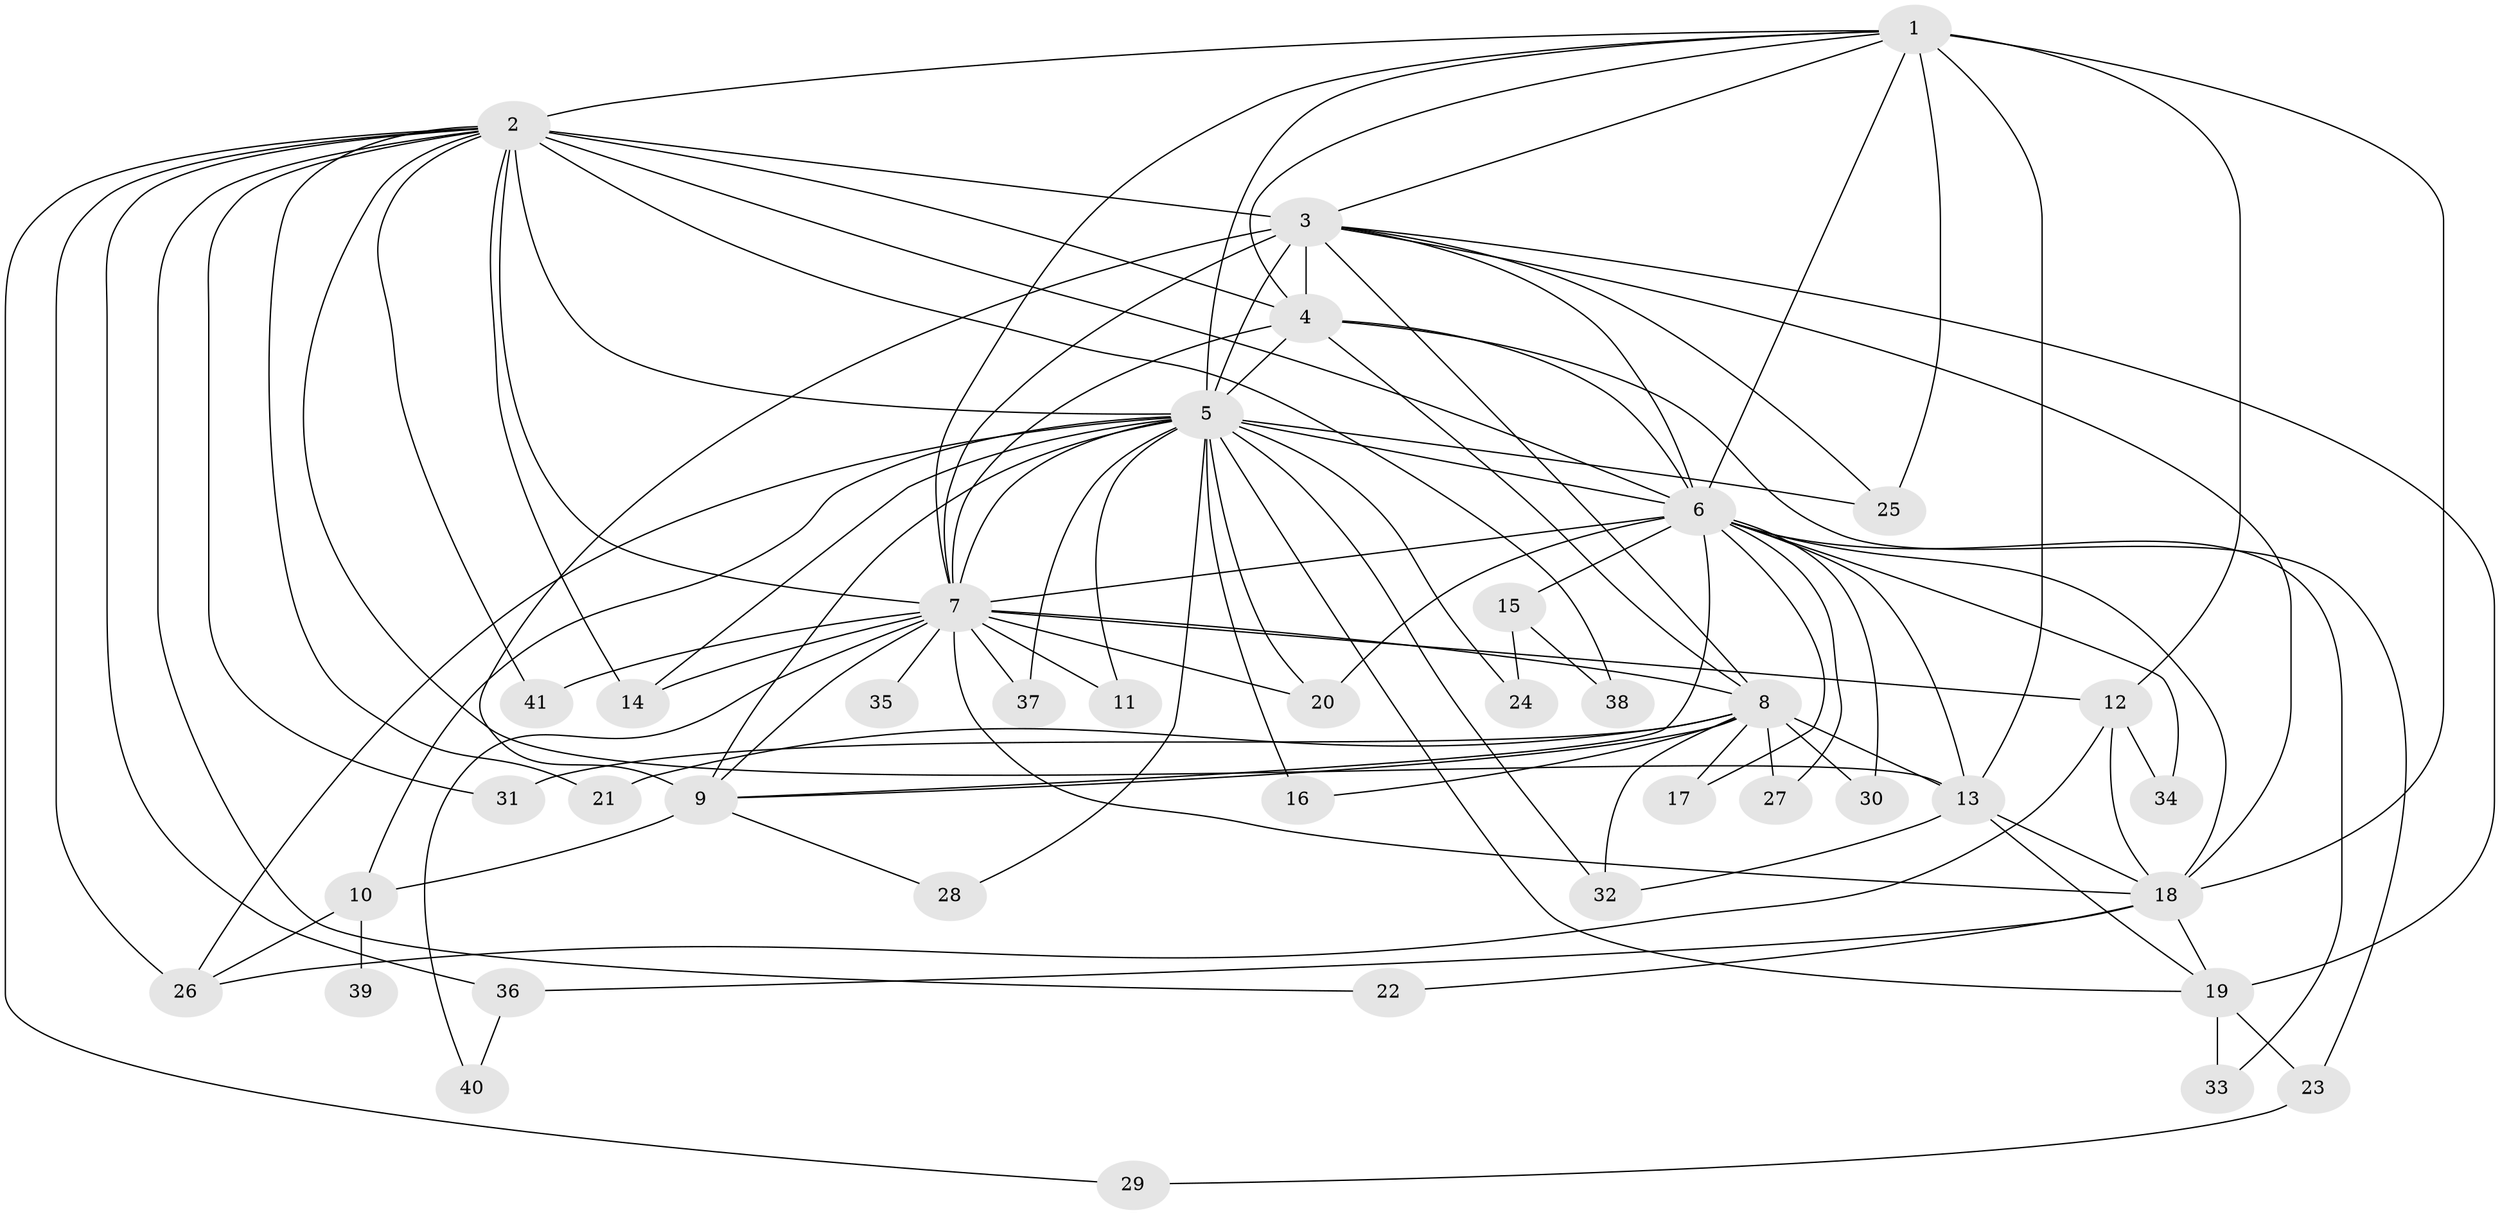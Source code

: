 // original degree distribution, {20: 0.012195121951219513, 21: 0.036585365853658534, 22: 0.012195121951219513, 12: 0.024390243902439025, 24: 0.012195121951219513, 11: 0.012195121951219513, 23: 0.012195121951219513, 2: 0.573170731707317, 3: 0.17073170731707318, 6: 0.012195121951219513, 4: 0.08536585365853659, 8: 0.024390243902439025, 5: 0.012195121951219513}
// Generated by graph-tools (version 1.1) at 2025/34/03/09/25 02:34:38]
// undirected, 41 vertices, 104 edges
graph export_dot {
graph [start="1"]
  node [color=gray90,style=filled];
  1;
  2;
  3;
  4;
  5;
  6;
  7;
  8;
  9;
  10;
  11;
  12;
  13;
  14;
  15;
  16;
  17;
  18;
  19;
  20;
  21;
  22;
  23;
  24;
  25;
  26;
  27;
  28;
  29;
  30;
  31;
  32;
  33;
  34;
  35;
  36;
  37;
  38;
  39;
  40;
  41;
  1 -- 2 [weight=1.0];
  1 -- 3 [weight=3.0];
  1 -- 4 [weight=1.0];
  1 -- 5 [weight=2.0];
  1 -- 6 [weight=2.0];
  1 -- 7 [weight=1.0];
  1 -- 12 [weight=1.0];
  1 -- 13 [weight=7.0];
  1 -- 18 [weight=1.0];
  1 -- 25 [weight=1.0];
  2 -- 3 [weight=2.0];
  2 -- 4 [weight=2.0];
  2 -- 5 [weight=2.0];
  2 -- 6 [weight=3.0];
  2 -- 7 [weight=1.0];
  2 -- 13 [weight=1.0];
  2 -- 14 [weight=1.0];
  2 -- 21 [weight=1.0];
  2 -- 22 [weight=1.0];
  2 -- 26 [weight=1.0];
  2 -- 29 [weight=1.0];
  2 -- 31 [weight=1.0];
  2 -- 36 [weight=1.0];
  2 -- 38 [weight=1.0];
  2 -- 41 [weight=1.0];
  3 -- 4 [weight=2.0];
  3 -- 5 [weight=4.0];
  3 -- 6 [weight=4.0];
  3 -- 7 [weight=3.0];
  3 -- 8 [weight=5.0];
  3 -- 9 [weight=12.0];
  3 -- 18 [weight=1.0];
  3 -- 19 [weight=2.0];
  3 -- 25 [weight=1.0];
  4 -- 5 [weight=2.0];
  4 -- 6 [weight=3.0];
  4 -- 7 [weight=1.0];
  4 -- 8 [weight=1.0];
  4 -- 23 [weight=1.0];
  5 -- 6 [weight=4.0];
  5 -- 7 [weight=2.0];
  5 -- 9 [weight=1.0];
  5 -- 10 [weight=1.0];
  5 -- 11 [weight=1.0];
  5 -- 14 [weight=1.0];
  5 -- 16 [weight=1.0];
  5 -- 19 [weight=1.0];
  5 -- 20 [weight=1.0];
  5 -- 24 [weight=1.0];
  5 -- 25 [weight=1.0];
  5 -- 26 [weight=2.0];
  5 -- 28 [weight=1.0];
  5 -- 32 [weight=1.0];
  5 -- 37 [weight=1.0];
  6 -- 7 [weight=2.0];
  6 -- 9 [weight=1.0];
  6 -- 13 [weight=1.0];
  6 -- 15 [weight=1.0];
  6 -- 17 [weight=1.0];
  6 -- 18 [weight=1.0];
  6 -- 20 [weight=1.0];
  6 -- 27 [weight=1.0];
  6 -- 30 [weight=1.0];
  6 -- 33 [weight=1.0];
  6 -- 34 [weight=1.0];
  7 -- 8 [weight=1.0];
  7 -- 9 [weight=1.0];
  7 -- 11 [weight=1.0];
  7 -- 12 [weight=2.0];
  7 -- 14 [weight=1.0];
  7 -- 18 [weight=1.0];
  7 -- 20 [weight=1.0];
  7 -- 35 [weight=1.0];
  7 -- 37 [weight=1.0];
  7 -- 40 [weight=1.0];
  7 -- 41 [weight=1.0];
  8 -- 9 [weight=2.0];
  8 -- 13 [weight=1.0];
  8 -- 16 [weight=1.0];
  8 -- 17 [weight=1.0];
  8 -- 21 [weight=1.0];
  8 -- 27 [weight=2.0];
  8 -- 30 [weight=1.0];
  8 -- 31 [weight=1.0];
  8 -- 32 [weight=1.0];
  9 -- 10 [weight=1.0];
  9 -- 28 [weight=1.0];
  10 -- 26 [weight=1.0];
  10 -- 39 [weight=1.0];
  12 -- 18 [weight=1.0];
  12 -- 26 [weight=1.0];
  12 -- 34 [weight=1.0];
  13 -- 18 [weight=2.0];
  13 -- 19 [weight=1.0];
  13 -- 32 [weight=1.0];
  15 -- 24 [weight=1.0];
  15 -- 38 [weight=1.0];
  18 -- 19 [weight=1.0];
  18 -- 22 [weight=1.0];
  18 -- 36 [weight=1.0];
  19 -- 23 [weight=1.0];
  19 -- 33 [weight=1.0];
  23 -- 29 [weight=1.0];
  36 -- 40 [weight=1.0];
}
